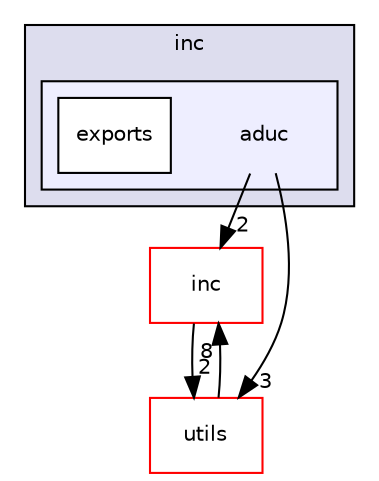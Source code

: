digraph "src/extensions/inc/aduc" {
  compound=true
  node [ fontsize="10", fontname="Helvetica"];
  edge [ labelfontsize="10", labelfontname="Helvetica"];
  subgraph clusterdir_5ec935d27ce007f1101fc862d8e60cc5 {
    graph [ bgcolor="#ddddee", pencolor="black", label="inc" fontname="Helvetica", fontsize="10", URL="dir_5ec935d27ce007f1101fc862d8e60cc5.html"]
  subgraph clusterdir_8afc72334334f8b43d20f76d9dc7b597 {
    graph [ bgcolor="#eeeeff", pencolor="black", label="" URL="dir_8afc72334334f8b43d20f76d9dc7b597.html"];
    dir_8afc72334334f8b43d20f76d9dc7b597 [shape=plaintext label="aduc"];
    dir_1596c10fc5b9200e57bc0c08622f8f54 [shape=box label="exports" color="black" fillcolor="white" style="filled" URL="dir_1596c10fc5b9200e57bc0c08622f8f54.html"];
  }
  }
  dir_6bc6ad22483805bbbda55258ad2a62ea [shape=box label="inc" fillcolor="white" style="filled" color="red" URL="dir_6bc6ad22483805bbbda55258ad2a62ea.html"];
  dir_313caf1132e152dd9b58bea13a4052ca [shape=box label="utils" fillcolor="white" style="filled" color="red" URL="dir_313caf1132e152dd9b58bea13a4052ca.html"];
  dir_6bc6ad22483805bbbda55258ad2a62ea->dir_313caf1132e152dd9b58bea13a4052ca [headlabel="2", labeldistance=1.5 headhref="dir_000137_000154.html"];
  dir_8afc72334334f8b43d20f76d9dc7b597->dir_6bc6ad22483805bbbda55258ad2a62ea [headlabel="2", labeldistance=1.5 headhref="dir_000117_000137.html"];
  dir_8afc72334334f8b43d20f76d9dc7b597->dir_313caf1132e152dd9b58bea13a4052ca [headlabel="3", labeldistance=1.5 headhref="dir_000117_000154.html"];
  dir_313caf1132e152dd9b58bea13a4052ca->dir_6bc6ad22483805bbbda55258ad2a62ea [headlabel="8", labeldistance=1.5 headhref="dir_000154_000137.html"];
}
